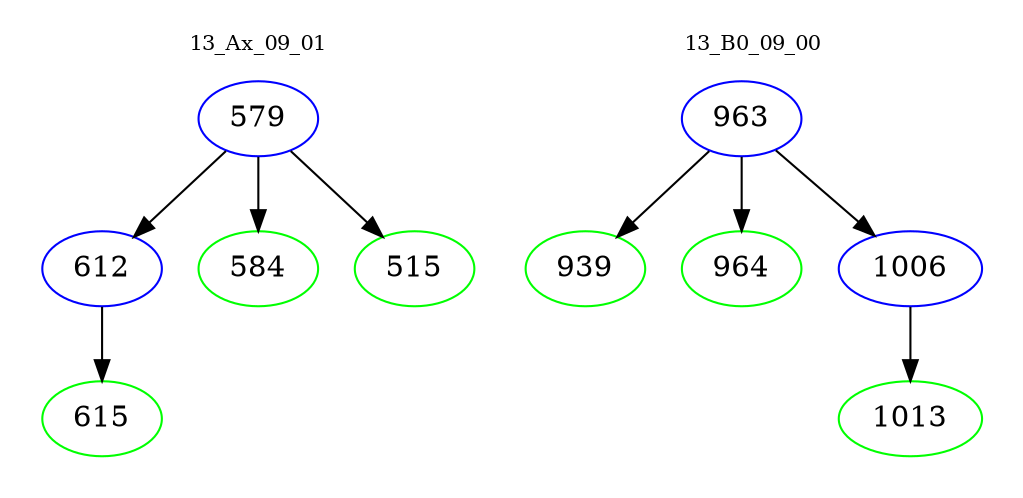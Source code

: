 digraph{
subgraph cluster_0 {
color = white
label = "13_Ax_09_01";
fontsize=10;
T0_579 [label="579", color="blue"]
T0_579 -> T0_612 [color="black"]
T0_612 [label="612", color="blue"]
T0_612 -> T0_615 [color="black"]
T0_615 [label="615", color="green"]
T0_579 -> T0_584 [color="black"]
T0_584 [label="584", color="green"]
T0_579 -> T0_515 [color="black"]
T0_515 [label="515", color="green"]
}
subgraph cluster_1 {
color = white
label = "13_B0_09_00";
fontsize=10;
T1_963 [label="963", color="blue"]
T1_963 -> T1_939 [color="black"]
T1_939 [label="939", color="green"]
T1_963 -> T1_964 [color="black"]
T1_964 [label="964", color="green"]
T1_963 -> T1_1006 [color="black"]
T1_1006 [label="1006", color="blue"]
T1_1006 -> T1_1013 [color="black"]
T1_1013 [label="1013", color="green"]
}
}
